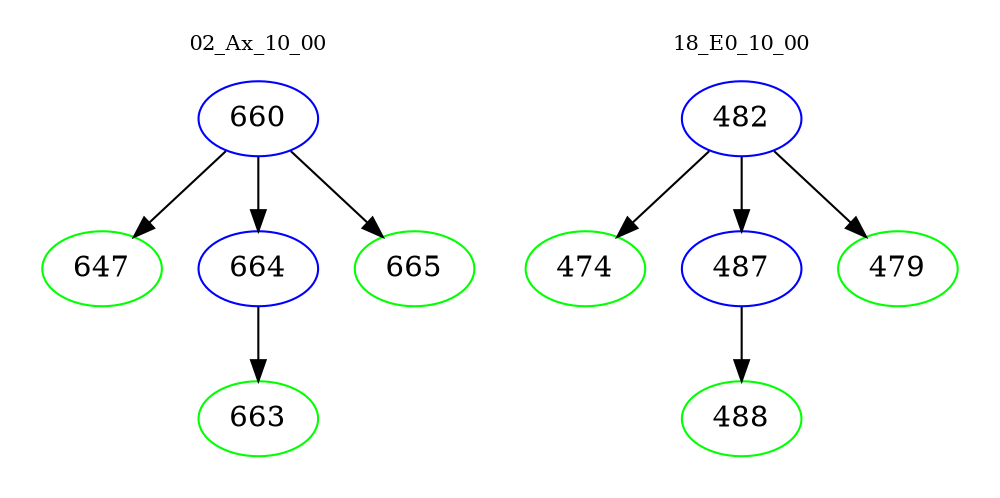 digraph{
subgraph cluster_0 {
color = white
label = "02_Ax_10_00";
fontsize=10;
T0_660 [label="660", color="blue"]
T0_660 -> T0_647 [color="black"]
T0_647 [label="647", color="green"]
T0_660 -> T0_664 [color="black"]
T0_664 [label="664", color="blue"]
T0_664 -> T0_663 [color="black"]
T0_663 [label="663", color="green"]
T0_660 -> T0_665 [color="black"]
T0_665 [label="665", color="green"]
}
subgraph cluster_1 {
color = white
label = "18_E0_10_00";
fontsize=10;
T1_482 [label="482", color="blue"]
T1_482 -> T1_474 [color="black"]
T1_474 [label="474", color="green"]
T1_482 -> T1_487 [color="black"]
T1_487 [label="487", color="blue"]
T1_487 -> T1_488 [color="black"]
T1_488 [label="488", color="green"]
T1_482 -> T1_479 [color="black"]
T1_479 [label="479", color="green"]
}
}
